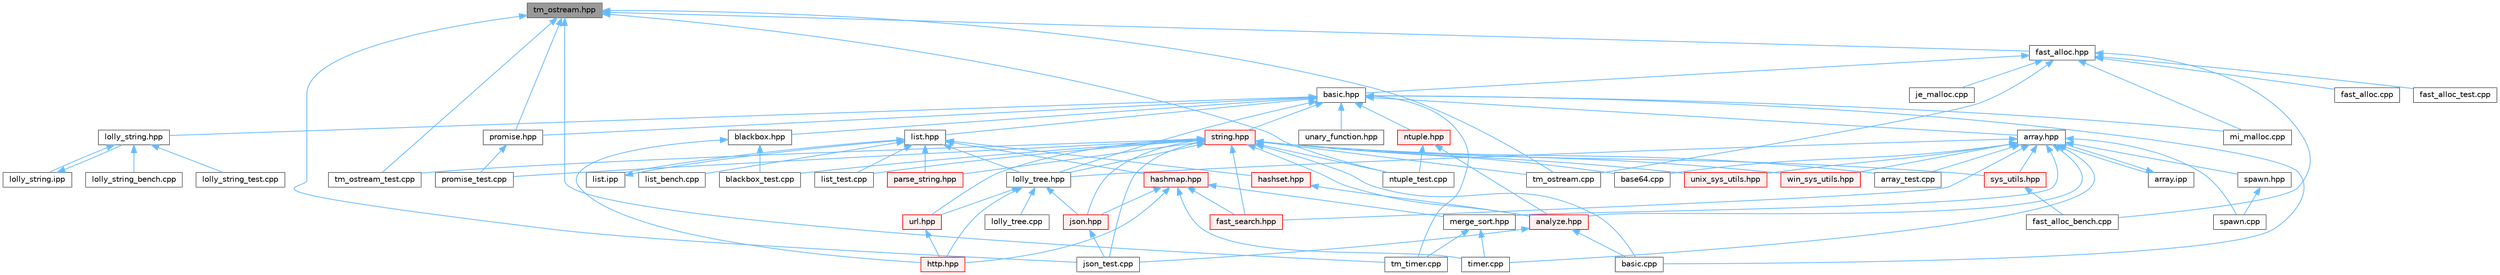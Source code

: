 digraph "tm_ostream.hpp"
{
 // LATEX_PDF_SIZE
  bgcolor="transparent";
  edge [fontname=Helvetica,fontsize=10,labelfontname=Helvetica,labelfontsize=10];
  node [fontname=Helvetica,fontsize=10,shape=box,height=0.2,width=0.4];
  Node1 [id="Node000001",label="tm_ostream.hpp",height=0.2,width=0.4,color="gray40", fillcolor="grey60", style="filled", fontcolor="black",tooltip=" "];
  Node1 -> Node2 [id="edge1_Node000001_Node000002",dir="back",color="steelblue1",style="solid",tooltip=" "];
  Node2 [id="Node000002",label="fast_alloc.hpp",height=0.2,width=0.4,color="grey40", fillcolor="white", style="filled",URL="$fast__alloc_8hpp.html",tooltip=" "];
  Node2 -> Node3 [id="edge2_Node000002_Node000003",dir="back",color="steelblue1",style="solid",tooltip=" "];
  Node3 [id="Node000003",label="basic.hpp",height=0.2,width=0.4,color="grey40", fillcolor="white", style="filled",URL="$basic_8hpp.html",tooltip=" "];
  Node3 -> Node4 [id="edge3_Node000003_Node000004",dir="back",color="steelblue1",style="solid",tooltip=" "];
  Node4 [id="Node000004",label="array.hpp",height=0.2,width=0.4,color="grey40", fillcolor="white", style="filled",URL="$array_8hpp.html",tooltip=" "];
  Node4 -> Node5 [id="edge4_Node000004_Node000005",dir="back",color="steelblue1",style="solid",tooltip=" "];
  Node5 [id="Node000005",label="analyze.hpp",height=0.2,width=0.4,color="red", fillcolor="#FFF0F0", style="filled",URL="$analyze_8hpp.html",tooltip=" "];
  Node5 -> Node9 [id="edge5_Node000005_Node000009",dir="back",color="steelblue1",style="solid",tooltip=" "];
  Node9 [id="Node000009",label="basic.cpp",height=0.2,width=0.4,color="grey40", fillcolor="white", style="filled",URL="$basic_8cpp.html",tooltip=" "];
  Node5 -> Node14 [id="edge6_Node000005_Node000014",dir="back",color="steelblue1",style="solid",tooltip=" "];
  Node14 [id="Node000014",label="json_test.cpp",height=0.2,width=0.4,color="grey40", fillcolor="white", style="filled",URL="$json__test_8cpp.html",tooltip=" "];
  Node4 -> Node24 [id="edge7_Node000004_Node000024",dir="back",color="steelblue1",style="solid",tooltip=" "];
  Node24 [id="Node000024",label="array.ipp",height=0.2,width=0.4,color="grey40", fillcolor="white", style="filled",URL="$array_8ipp.html",tooltip=" "];
  Node24 -> Node4 [id="edge8_Node000024_Node000004",dir="back",color="steelblue1",style="solid",tooltip=" "];
  Node4 -> Node25 [id="edge9_Node000004_Node000025",dir="back",color="steelblue1",style="solid",tooltip=" "];
  Node25 [id="Node000025",label="array_test.cpp",height=0.2,width=0.4,color="grey40", fillcolor="white", style="filled",URL="$array__test_8cpp.html",tooltip=" "];
  Node4 -> Node26 [id="edge10_Node000004_Node000026",dir="back",color="steelblue1",style="solid",tooltip=" "];
  Node26 [id="Node000026",label="base64.cpp",height=0.2,width=0.4,color="grey40", fillcolor="white", style="filled",URL="$base64_8cpp.html",tooltip=" "];
  Node4 -> Node27 [id="edge11_Node000004_Node000027",dir="back",color="steelblue1",style="solid",tooltip=" "];
  Node27 [id="Node000027",label="fast_search.hpp",height=0.2,width=0.4,color="red", fillcolor="#FFF0F0", style="filled",URL="$fast__search_8hpp.html",tooltip=" "];
  Node4 -> Node29 [id="edge12_Node000004_Node000029",dir="back",color="steelblue1",style="solid",tooltip=" "];
  Node29 [id="Node000029",label="lolly_tree.hpp",height=0.2,width=0.4,color="grey40", fillcolor="white", style="filled",URL="$lolly__tree_8hpp.html",tooltip=" "];
  Node29 -> Node30 [id="edge13_Node000029_Node000030",dir="back",color="steelblue1",style="solid",tooltip=" "];
  Node30 [id="Node000030",label="http.hpp",height=0.2,width=0.4,color="red", fillcolor="#FFF0F0", style="filled",URL="$http_8hpp.html",tooltip=" "];
  Node29 -> Node32 [id="edge14_Node000029_Node000032",dir="back",color="steelblue1",style="solid",tooltip=" "];
  Node32 [id="Node000032",label="json.hpp",height=0.2,width=0.4,color="red", fillcolor="#FFF0F0", style="filled",URL="$json_8hpp.html",tooltip=" "];
  Node32 -> Node14 [id="edge15_Node000032_Node000014",dir="back",color="steelblue1",style="solid",tooltip=" "];
  Node29 -> Node33 [id="edge16_Node000029_Node000033",dir="back",color="steelblue1",style="solid",tooltip=" "];
  Node33 [id="Node000033",label="lolly_tree.cpp",height=0.2,width=0.4,color="grey40", fillcolor="white", style="filled",URL="$lolly__tree_8cpp.html",tooltip=" "];
  Node29 -> Node34 [id="edge17_Node000029_Node000034",dir="back",color="steelblue1",style="solid",tooltip=" "];
  Node34 [id="Node000034",label="url.hpp",height=0.2,width=0.4,color="red", fillcolor="#FFF0F0", style="filled",URL="$url_8hpp.html",tooltip=" "];
  Node34 -> Node30 [id="edge18_Node000034_Node000030",dir="back",color="steelblue1",style="solid",tooltip=" "];
  Node4 -> Node73 [id="edge19_Node000004_Node000073",dir="back",color="steelblue1",style="solid",tooltip=" "];
  Node73 [id="Node000073",label="merge_sort.hpp",height=0.2,width=0.4,color="grey40", fillcolor="white", style="filled",URL="$merge__sort_8hpp.html",tooltip=" "];
  Node73 -> Node74 [id="edge20_Node000073_Node000074",dir="back",color="steelblue1",style="solid",tooltip=" "];
  Node74 [id="Node000074",label="timer.cpp",height=0.2,width=0.4,color="grey40", fillcolor="white", style="filled",URL="$timer_8cpp.html",tooltip=" "];
  Node73 -> Node75 [id="edge21_Node000073_Node000075",dir="back",color="steelblue1",style="solid",tooltip=" "];
  Node75 [id="Node000075",label="tm_timer.cpp",height=0.2,width=0.4,color="grey40", fillcolor="white", style="filled",URL="$tm__timer_8cpp.html",tooltip=" "];
  Node4 -> Node76 [id="edge22_Node000004_Node000076",dir="back",color="steelblue1",style="solid",tooltip=" "];
  Node76 [id="Node000076",label="spawn.cpp",height=0.2,width=0.4,color="grey40", fillcolor="white", style="filled",URL="$spawn_8cpp.html",tooltip=" "];
  Node4 -> Node77 [id="edge23_Node000004_Node000077",dir="back",color="steelblue1",style="solid",tooltip=" "];
  Node77 [id="Node000077",label="spawn.hpp",height=0.2,width=0.4,color="grey40", fillcolor="white", style="filled",URL="$spawn_8hpp.html",tooltip=" "];
  Node77 -> Node76 [id="edge24_Node000077_Node000076",dir="back",color="steelblue1",style="solid",tooltip=" "];
  Node4 -> Node78 [id="edge25_Node000004_Node000078",dir="back",color="steelblue1",style="solid",tooltip=" "];
  Node78 [id="Node000078",label="sys_utils.hpp",height=0.2,width=0.4,color="red", fillcolor="#FFF0F0", style="filled",URL="$sys__utils_8hpp.html",tooltip=" "];
  Node78 -> Node79 [id="edge26_Node000078_Node000079",dir="back",color="steelblue1",style="solid",tooltip=" "];
  Node79 [id="Node000079",label="fast_alloc_bench.cpp",height=0.2,width=0.4,color="grey40", fillcolor="white", style="filled",URL="$fast__alloc__bench_8cpp.html",tooltip=" "];
  Node4 -> Node74 [id="edge27_Node000004_Node000074",dir="back",color="steelblue1",style="solid",tooltip=" "];
  Node4 -> Node82 [id="edge28_Node000004_Node000082",dir="back",color="steelblue1",style="solid",tooltip=" "];
  Node82 [id="Node000082",label="unix_sys_utils.hpp",height=0.2,width=0.4,color="red", fillcolor="#FFF0F0", style="filled",URL="$unix__sys__utils_8hpp.html",tooltip=" "];
  Node4 -> Node83 [id="edge29_Node000004_Node000083",dir="back",color="steelblue1",style="solid",tooltip=" "];
  Node83 [id="Node000083",label="win_sys_utils.hpp",height=0.2,width=0.4,color="red", fillcolor="#FFF0F0", style="filled",URL="$win__sys__utils_8hpp.html",tooltip=" "];
  Node3 -> Node9 [id="edge30_Node000003_Node000009",dir="back",color="steelblue1",style="solid",tooltip=" "];
  Node3 -> Node84 [id="edge31_Node000003_Node000084",dir="back",color="steelblue1",style="solid",tooltip=" "];
  Node84 [id="Node000084",label="blackbox.hpp",height=0.2,width=0.4,color="grey40", fillcolor="white", style="filled",URL="$blackbox_8hpp.html",tooltip=" "];
  Node84 -> Node48 [id="edge32_Node000084_Node000048",dir="back",color="steelblue1",style="solid",tooltip=" "];
  Node48 [id="Node000048",label="blackbox_test.cpp",height=0.2,width=0.4,color="grey40", fillcolor="white", style="filled",URL="$blackbox__test_8cpp.html",tooltip=" "];
  Node84 -> Node30 [id="edge33_Node000084_Node000030",dir="back",color="steelblue1",style="solid",tooltip=" "];
  Node3 -> Node85 [id="edge34_Node000003_Node000085",dir="back",color="steelblue1",style="solid",tooltip=" "];
  Node85 [id="Node000085",label="list.hpp",height=0.2,width=0.4,color="grey40", fillcolor="white", style="filled",URL="$list_8hpp.html",tooltip=" "];
  Node85 -> Node86 [id="edge35_Node000085_Node000086",dir="back",color="steelblue1",style="solid",tooltip=" "];
  Node86 [id="Node000086",label="hashmap.hpp",height=0.2,width=0.4,color="red", fillcolor="#FFF0F0", style="filled",URL="$hashmap_8hpp.html",tooltip=" "];
  Node86 -> Node27 [id="edge36_Node000086_Node000027",dir="back",color="steelblue1",style="solid",tooltip=" "];
  Node86 -> Node30 [id="edge37_Node000086_Node000030",dir="back",color="steelblue1",style="solid",tooltip=" "];
  Node86 -> Node32 [id="edge38_Node000086_Node000032",dir="back",color="steelblue1",style="solid",tooltip=" "];
  Node86 -> Node73 [id="edge39_Node000086_Node000073",dir="back",color="steelblue1",style="solid",tooltip=" "];
  Node86 -> Node74 [id="edge40_Node000086_Node000074",dir="back",color="steelblue1",style="solid",tooltip=" "];
  Node85 -> Node98 [id="edge41_Node000085_Node000098",dir="back",color="steelblue1",style="solid",tooltip=" "];
  Node98 [id="Node000098",label="hashset.hpp",height=0.2,width=0.4,color="red", fillcolor="#FFF0F0", style="filled",URL="$hashset_8hpp.html",tooltip=" "];
  Node98 -> Node5 [id="edge42_Node000098_Node000005",dir="back",color="steelblue1",style="solid",tooltip=" "];
  Node85 -> Node100 [id="edge43_Node000085_Node000100",dir="back",color="steelblue1",style="solid",tooltip=" "];
  Node100 [id="Node000100",label="list.ipp",height=0.2,width=0.4,color="grey40", fillcolor="white", style="filled",URL="$list_8ipp.html",tooltip=" "];
  Node100 -> Node85 [id="edge44_Node000100_Node000085",dir="back",color="steelblue1",style="solid",tooltip=" "];
  Node85 -> Node101 [id="edge45_Node000085_Node000101",dir="back",color="steelblue1",style="solid",tooltip=" "];
  Node101 [id="Node000101",label="list_bench.cpp",height=0.2,width=0.4,color="grey40", fillcolor="white", style="filled",URL="$list__bench_8cpp.html",tooltip=" "];
  Node85 -> Node55 [id="edge46_Node000085_Node000055",dir="back",color="steelblue1",style="solid",tooltip=" "];
  Node55 [id="Node000055",label="list_test.cpp",height=0.2,width=0.4,color="grey40", fillcolor="white", style="filled",URL="$list__test_8cpp.html",tooltip=" "];
  Node85 -> Node29 [id="edge47_Node000085_Node000029",dir="back",color="steelblue1",style="solid",tooltip=" "];
  Node85 -> Node102 [id="edge48_Node000085_Node000102",dir="back",color="steelblue1",style="solid",tooltip=" "];
  Node102 [id="Node000102",label="parse_string.hpp",height=0.2,width=0.4,color="red", fillcolor="#FFF0F0", style="filled",URL="$parse__string_8hpp.html",tooltip=" "];
  Node3 -> Node103 [id="edge49_Node000003_Node000103",dir="back",color="steelblue1",style="solid",tooltip=" "];
  Node103 [id="Node000103",label="lolly_string.hpp",height=0.2,width=0.4,color="grey40", fillcolor="white", style="filled",URL="$lolly__string_8hpp.html",tooltip=" "];
  Node103 -> Node104 [id="edge50_Node000103_Node000104",dir="back",color="steelblue1",style="solid",tooltip=" "];
  Node104 [id="Node000104",label="lolly_string.ipp",height=0.2,width=0.4,color="grey40", fillcolor="white", style="filled",URL="$lolly__string_8ipp.html",tooltip=" "];
  Node104 -> Node103 [id="edge51_Node000104_Node000103",dir="back",color="steelblue1",style="solid",tooltip=" "];
  Node103 -> Node105 [id="edge52_Node000103_Node000105",dir="back",color="steelblue1",style="solid",tooltip=" "];
  Node105 [id="Node000105",label="lolly_string_bench.cpp",height=0.2,width=0.4,color="grey40", fillcolor="white", style="filled",URL="$lolly__string__bench_8cpp.html",tooltip=" "];
  Node103 -> Node106 [id="edge53_Node000103_Node000106",dir="back",color="steelblue1",style="solid",tooltip=" "];
  Node106 [id="Node000106",label="lolly_string_test.cpp",height=0.2,width=0.4,color="grey40", fillcolor="white", style="filled",URL="$lolly__string__test_8cpp.html",tooltip=" "];
  Node3 -> Node29 [id="edge54_Node000003_Node000029",dir="back",color="steelblue1",style="solid",tooltip=" "];
  Node3 -> Node107 [id="edge55_Node000003_Node000107",dir="back",color="steelblue1",style="solid",tooltip=" "];
  Node107 [id="Node000107",label="mi_malloc.cpp",height=0.2,width=0.4,color="grey40", fillcolor="white", style="filled",URL="$mi__malloc_8cpp.html",tooltip=" "];
  Node3 -> Node108 [id="edge56_Node000003_Node000108",dir="back",color="steelblue1",style="solid",tooltip=" "];
  Node108 [id="Node000108",label="ntuple.hpp",height=0.2,width=0.4,color="red", fillcolor="#FFF0F0", style="filled",URL="$ntuple_8hpp.html",tooltip=" "];
  Node108 -> Node5 [id="edge57_Node000108_Node000005",dir="back",color="steelblue1",style="solid",tooltip=" "];
  Node108 -> Node56 [id="edge58_Node000108_Node000056",dir="back",color="steelblue1",style="solid",tooltip=" "];
  Node56 [id="Node000056",label="ntuple_test.cpp",height=0.2,width=0.4,color="grey40", fillcolor="white", style="filled",URL="$ntuple__test_8cpp.html",tooltip=" "];
  Node3 -> Node109 [id="edge59_Node000003_Node000109",dir="back",color="steelblue1",style="solid",tooltip=" "];
  Node109 [id="Node000109",label="promise.hpp",height=0.2,width=0.4,color="grey40", fillcolor="white", style="filled",URL="$promise_8hpp.html",tooltip=" "];
  Node109 -> Node59 [id="edge60_Node000109_Node000059",dir="back",color="steelblue1",style="solid",tooltip=" "];
  Node59 [id="Node000059",label="promise_test.cpp",height=0.2,width=0.4,color="grey40", fillcolor="white", style="filled",URL="$promise__test_8cpp.html",tooltip=" "];
  Node3 -> Node110 [id="edge61_Node000003_Node000110",dir="back",color="steelblue1",style="solid",tooltip=" "];
  Node110 [id="Node000110",label="string.hpp",height=0.2,width=0.4,color="red", fillcolor="#FFF0F0", style="filled",URL="$string_8hpp.html",tooltip=" "];
  Node110 -> Node5 [id="edge62_Node000110_Node000005",dir="back",color="steelblue1",style="solid",tooltip=" "];
  Node110 -> Node25 [id="edge63_Node000110_Node000025",dir="back",color="steelblue1",style="solid",tooltip=" "];
  Node110 -> Node26 [id="edge64_Node000110_Node000026",dir="back",color="steelblue1",style="solid",tooltip=" "];
  Node110 -> Node9 [id="edge65_Node000110_Node000009",dir="back",color="steelblue1",style="solid",tooltip=" "];
  Node110 -> Node48 [id="edge66_Node000110_Node000048",dir="back",color="steelblue1",style="solid",tooltip=" "];
  Node110 -> Node27 [id="edge67_Node000110_Node000027",dir="back",color="steelblue1",style="solid",tooltip=" "];
  Node110 -> Node32 [id="edge68_Node000110_Node000032",dir="back",color="steelblue1",style="solid",tooltip=" "];
  Node110 -> Node14 [id="edge69_Node000110_Node000014",dir="back",color="steelblue1",style="solid",tooltip=" "];
  Node110 -> Node55 [id="edge70_Node000110_Node000055",dir="back",color="steelblue1",style="solid",tooltip=" "];
  Node110 -> Node29 [id="edge71_Node000110_Node000029",dir="back",color="steelblue1",style="solid",tooltip=" "];
  Node110 -> Node56 [id="edge72_Node000110_Node000056",dir="back",color="steelblue1",style="solid",tooltip=" "];
  Node110 -> Node102 [id="edge73_Node000110_Node000102",dir="back",color="steelblue1",style="solid",tooltip=" "];
  Node110 -> Node59 [id="edge74_Node000110_Node000059",dir="back",color="steelblue1",style="solid",tooltip=" "];
  Node110 -> Node78 [id="edge75_Node000110_Node000078",dir="back",color="steelblue1",style="solid",tooltip=" "];
  Node110 -> Node120 [id="edge76_Node000110_Node000120",dir="back",color="steelblue1",style="solid",tooltip=" "];
  Node120 [id="Node000120",label="tm_ostream.cpp",height=0.2,width=0.4,color="grey40", fillcolor="white", style="filled",URL="$tm__ostream_8cpp.html",tooltip=" "];
  Node110 -> Node64 [id="edge77_Node000110_Node000064",dir="back",color="steelblue1",style="solid",tooltip=" "];
  Node64 [id="Node000064",label="tm_ostream_test.cpp",height=0.2,width=0.4,color="grey40", fillcolor="white", style="filled",URL="$tm__ostream__test_8cpp.html",tooltip=" "];
  Node110 -> Node82 [id="edge78_Node000110_Node000082",dir="back",color="steelblue1",style="solid",tooltip=" "];
  Node110 -> Node34 [id="edge79_Node000110_Node000034",dir="back",color="steelblue1",style="solid",tooltip=" "];
  Node110 -> Node83 [id="edge80_Node000110_Node000083",dir="back",color="steelblue1",style="solid",tooltip=" "];
  Node3 -> Node75 [id="edge81_Node000003_Node000075",dir="back",color="steelblue1",style="solid",tooltip=" "];
  Node3 -> Node125 [id="edge82_Node000003_Node000125",dir="back",color="steelblue1",style="solid",tooltip=" "];
  Node125 [id="Node000125",label="unary_function.hpp",height=0.2,width=0.4,color="grey40", fillcolor="white", style="filled",URL="$unary__function_8hpp.html",tooltip=" "];
  Node2 -> Node126 [id="edge83_Node000002_Node000126",dir="back",color="steelblue1",style="solid",tooltip=" "];
  Node126 [id="Node000126",label="fast_alloc.cpp",height=0.2,width=0.4,color="grey40", fillcolor="white", style="filled",URL="$fast__alloc_8cpp.html",tooltip=" "];
  Node2 -> Node79 [id="edge84_Node000002_Node000079",dir="back",color="steelblue1",style="solid",tooltip=" "];
  Node2 -> Node49 [id="edge85_Node000002_Node000049",dir="back",color="steelblue1",style="solid",tooltip=" "];
  Node49 [id="Node000049",label="fast_alloc_test.cpp",height=0.2,width=0.4,color="grey40", fillcolor="white", style="filled",URL="$fast__alloc__test_8cpp.html",tooltip=" "];
  Node2 -> Node127 [id="edge86_Node000002_Node000127",dir="back",color="steelblue1",style="solid",tooltip=" "];
  Node127 [id="Node000127",label="je_malloc.cpp",height=0.2,width=0.4,color="grey40", fillcolor="white", style="filled",URL="$je__malloc_8cpp.html",tooltip=" "];
  Node2 -> Node107 [id="edge87_Node000002_Node000107",dir="back",color="steelblue1",style="solid",tooltip=" "];
  Node2 -> Node120 [id="edge88_Node000002_Node000120",dir="back",color="steelblue1",style="solid",tooltip=" "];
  Node1 -> Node14 [id="edge89_Node000001_Node000014",dir="back",color="steelblue1",style="solid",tooltip=" "];
  Node1 -> Node56 [id="edge90_Node000001_Node000056",dir="back",color="steelblue1",style="solid",tooltip=" "];
  Node1 -> Node109 [id="edge91_Node000001_Node000109",dir="back",color="steelblue1",style="solid",tooltip=" "];
  Node1 -> Node120 [id="edge92_Node000001_Node000120",dir="back",color="steelblue1",style="solid",tooltip=" "];
  Node1 -> Node64 [id="edge93_Node000001_Node000064",dir="back",color="steelblue1",style="solid",tooltip=" "];
  Node1 -> Node75 [id="edge94_Node000001_Node000075",dir="back",color="steelblue1",style="solid",tooltip=" "];
}
